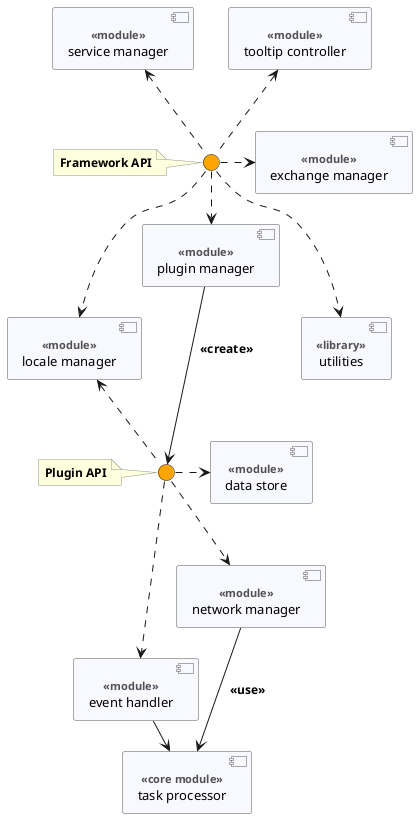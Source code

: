 @startuml Cogspinner

skinparam ComponentBackgroundColor GhostWhite
skinparam ComponentBorderColor #565656
skinparam ComponentFontStyle normal
skinparam ComponentFontSize 13pt
skinparam ComponentStereotypeFontSize 11pt
skinparam ComponentStereotypeFontStyle bold
skinparam ComponentStereotypeFontColor #515151
skinparam InterfaceBackgroundColor Orange
skinparam NoteFontStyle bold
skinparam NoteFontSize 12pt
skinparam NoteFontColor black
skinparam NoteBackgroundColor #FEFFDD
skinparam NoteBorderColor #96968D
skinparam ArrowFontSize 12pt
skinparam ArrowFontStyle bold

' interfaces:

() " " as API
() " " as pluginAPI

' framework modules:

[network manager] as channel <<module>>
[data store] as data <<module>>
[event handler] as event <<module>>
[exchange manager] as exchange <<module>>
[locale manager] as locale <<module>>
[plugin manager] as plugin <<module>>
[service manager] as service <<module>>
[task processor] as task <<core module>>
[tooltip controller] as tooltip <<module>>
[utilities] as utilities <<library>>

' notes:

note left of API: Framework API
note left of pluginAPI: Plugin API

' 

API .> plugin
API ..> locale
API .up.> tooltip
API ..> utilities
API .right.> exchange
API .up.> service

plugin --> pluginAPI : <<create>>

pluginAPI ..> channel
pluginAPI .up.> locale
pluginAPI ..> event
pluginAPI .> data

event -> task : <<use>>
channel --> task : <<use>>

@enduml